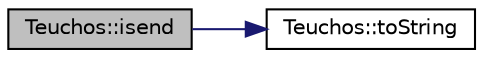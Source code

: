 digraph "Teuchos::isend"
{
  edge [fontname="Helvetica",fontsize="10",labelfontname="Helvetica",labelfontsize="10"];
  node [fontname="Helvetica",fontsize="10",shape=record];
  rankdir="LR";
  Node1656 [label="Teuchos::isend",height=0.2,width=0.4,color="black", fillcolor="grey75", style="filled", fontcolor="black"];
  Node1656 -> Node1657 [color="midnightblue",fontsize="10",style="solid",fontname="Helvetica"];
  Node1657 [label="Teuchos::toString",height=0.2,width=0.4,color="black", fillcolor="white", style="filled",URL="$d3/d74/namespace_teuchos.html#a74fc3ddc7fbfe445af63ee8b8f6ee232"];
}
